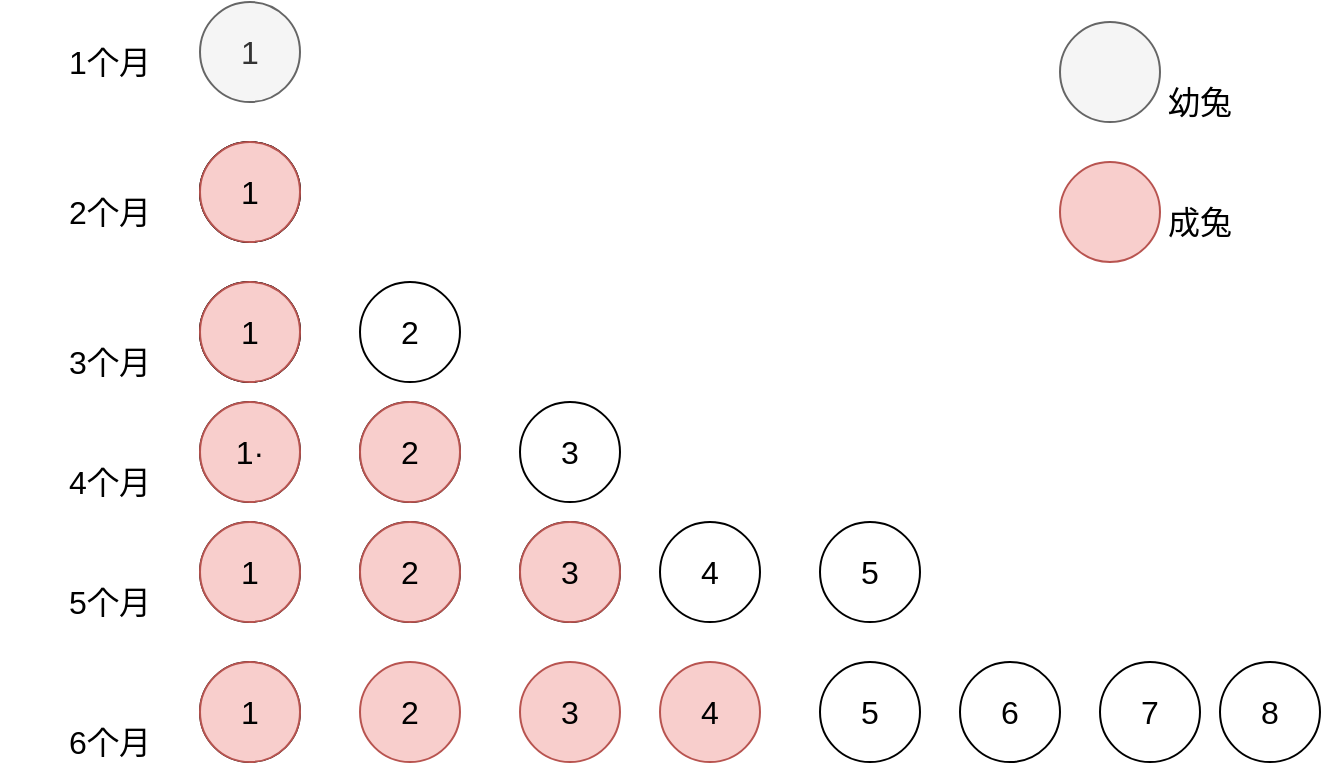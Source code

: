 <mxfile version="13.6.6" type="device"><diagram id="d2cTpZ2LKlSMdsCgzqIA" name="第 1 页"><mxGraphModel dx="1422" dy="713" grid="1" gridSize="10" guides="1" tooltips="1" connect="1" arrows="1" fold="1" page="1" pageScale="1" pageWidth="827" pageHeight="1169" math="0" shadow="0"><root><mxCell id="0"/><mxCell id="1" parent="0"/><mxCell id="ADKlGu0AxCWZk00pZ857-1" value="1" style="ellipse;whiteSpace=wrap;html=1;aspect=fixed;fillColor=#f5f5f5;strokeColor=#666666;fontColor=#333333;fontSize=16;" vertex="1" parent="1"><mxGeometry x="100" y="120" width="50" height="50" as="geometry"/></mxCell><mxCell id="ADKlGu0AxCWZk00pZ857-2" value="" style="ellipse;whiteSpace=wrap;html=1;aspect=fixed;fontSize=16;" vertex="1" parent="1"><mxGeometry x="100" y="190" width="50" height="50" as="geometry"/></mxCell><mxCell id="ADKlGu0AxCWZk00pZ857-3" value="" style="ellipse;whiteSpace=wrap;html=1;aspect=fixed;fontSize=16;" vertex="1" parent="1"><mxGeometry x="100" y="260" width="50" height="50" as="geometry"/></mxCell><mxCell id="ADKlGu0AxCWZk00pZ857-4" value="2" style="ellipse;whiteSpace=wrap;html=1;aspect=fixed;fontSize=16;" vertex="1" parent="1"><mxGeometry x="180" y="260" width="50" height="50" as="geometry"/></mxCell><mxCell id="ADKlGu0AxCWZk00pZ857-5" value="" style="ellipse;whiteSpace=wrap;html=1;aspect=fixed;fontSize=16;" vertex="1" parent="1"><mxGeometry x="100" y="320" width="50" height="50" as="geometry"/></mxCell><mxCell id="ADKlGu0AxCWZk00pZ857-6" value="" style="ellipse;whiteSpace=wrap;html=1;aspect=fixed;fontSize=16;" vertex="1" parent="1"><mxGeometry x="180" y="320" width="50" height="50" as="geometry"/></mxCell><mxCell id="ADKlGu0AxCWZk00pZ857-7" value="3" style="ellipse;whiteSpace=wrap;html=1;aspect=fixed;fontSize=16;" vertex="1" parent="1"><mxGeometry x="260" y="320" width="50" height="50" as="geometry"/></mxCell><mxCell id="ADKlGu0AxCWZk00pZ857-8" value="" style="ellipse;whiteSpace=wrap;html=1;aspect=fixed;fontSize=16;" vertex="1" parent="1"><mxGeometry x="100" y="380" width="50" height="50" as="geometry"/></mxCell><mxCell id="ADKlGu0AxCWZk00pZ857-9" value="" style="ellipse;whiteSpace=wrap;html=1;aspect=fixed;fontSize=16;" vertex="1" parent="1"><mxGeometry x="180" y="380" width="50" height="50" as="geometry"/></mxCell><mxCell id="ADKlGu0AxCWZk00pZ857-10" value="" style="ellipse;whiteSpace=wrap;html=1;aspect=fixed;fontSize=16;" vertex="1" parent="1"><mxGeometry x="260" y="380" width="50" height="50" as="geometry"/></mxCell><mxCell id="ADKlGu0AxCWZk00pZ857-11" value="4" style="ellipse;whiteSpace=wrap;html=1;aspect=fixed;fontSize=16;" vertex="1" parent="1"><mxGeometry x="330" y="380" width="50" height="50" as="geometry"/></mxCell><mxCell id="ADKlGu0AxCWZk00pZ857-12" value="5" style="ellipse;whiteSpace=wrap;html=1;aspect=fixed;fontSize=16;" vertex="1" parent="1"><mxGeometry x="410" y="380" width="50" height="50" as="geometry"/></mxCell><mxCell id="ADKlGu0AxCWZk00pZ857-14" value="" style="ellipse;whiteSpace=wrap;html=1;aspect=fixed;fontSize=16;" vertex="1" parent="1"><mxGeometry x="100" y="450" width="50" height="50" as="geometry"/></mxCell><mxCell id="ADKlGu0AxCWZk00pZ857-15" value="2" style="ellipse;whiteSpace=wrap;html=1;aspect=fixed;fillColor=#f8cecc;strokeColor=#b85450;fontSize=16;" vertex="1" parent="1"><mxGeometry x="180" y="450" width="50" height="50" as="geometry"/></mxCell><mxCell id="ADKlGu0AxCWZk00pZ857-16" value="3" style="ellipse;whiteSpace=wrap;html=1;aspect=fixed;fillColor=#f8cecc;strokeColor=#b85450;fontSize=16;" vertex="1" parent="1"><mxGeometry x="260" y="450" width="50" height="50" as="geometry"/></mxCell><mxCell id="ADKlGu0AxCWZk00pZ857-17" value="4" style="ellipse;whiteSpace=wrap;html=1;aspect=fixed;fillColor=#f8cecc;strokeColor=#b85450;fontSize=16;" vertex="1" parent="1"><mxGeometry x="330" y="450" width="50" height="50" as="geometry"/></mxCell><mxCell id="ADKlGu0AxCWZk00pZ857-18" value="5" style="ellipse;whiteSpace=wrap;html=1;aspect=fixed;fontSize=16;" vertex="1" parent="1"><mxGeometry x="410" y="450" width="50" height="50" as="geometry"/></mxCell><mxCell id="ADKlGu0AxCWZk00pZ857-19" value="6" style="ellipse;whiteSpace=wrap;html=1;aspect=fixed;fontSize=16;" vertex="1" parent="1"><mxGeometry x="480" y="450" width="50" height="50" as="geometry"/></mxCell><mxCell id="ADKlGu0AxCWZk00pZ857-20" value="" style="ellipse;whiteSpace=wrap;html=1;aspect=fixed;fontSize=16;" vertex="1" parent="1"><mxGeometry x="100" y="190" width="50" height="50" as="geometry"/></mxCell><mxCell id="ADKlGu0AxCWZk00pZ857-21" value="" style="ellipse;whiteSpace=wrap;html=1;aspect=fixed;fontSize=16;" vertex="1" parent="1"><mxGeometry x="100" y="260" width="50" height="50" as="geometry"/></mxCell><mxCell id="ADKlGu0AxCWZk00pZ857-22" value="1" style="ellipse;whiteSpace=wrap;html=1;aspect=fixed;fillColor=#f8cecc;strokeColor=#b85450;fontSize=16;" vertex="1" parent="1"><mxGeometry x="100" y="190" width="50" height="50" as="geometry"/></mxCell><mxCell id="ADKlGu0AxCWZk00pZ857-23" value="1" style="ellipse;whiteSpace=wrap;html=1;aspect=fixed;fillColor=#f8cecc;strokeColor=#b85450;fontSize=16;" vertex="1" parent="1"><mxGeometry x="100" y="260" width="50" height="50" as="geometry"/></mxCell><mxCell id="ADKlGu0AxCWZk00pZ857-24" value="2" style="ellipse;whiteSpace=wrap;html=1;aspect=fixed;fillColor=#f8cecc;strokeColor=#b85450;fontSize=16;" vertex="1" parent="1"><mxGeometry x="180" y="320" width="50" height="50" as="geometry"/></mxCell><mxCell id="ADKlGu0AxCWZk00pZ857-25" value="1·" style="ellipse;whiteSpace=wrap;html=1;aspect=fixed;fillColor=#f8cecc;strokeColor=#b85450;fontSize=16;" vertex="1" parent="1"><mxGeometry x="100" y="320" width="50" height="50" as="geometry"/></mxCell><mxCell id="ADKlGu0AxCWZk00pZ857-26" value="1" style="ellipse;whiteSpace=wrap;html=1;aspect=fixed;fillColor=#f8cecc;strokeColor=#b85450;fontSize=16;" vertex="1" parent="1"><mxGeometry x="100" y="380" width="50" height="50" as="geometry"/></mxCell><mxCell id="ADKlGu0AxCWZk00pZ857-27" value="2" style="ellipse;whiteSpace=wrap;html=1;aspect=fixed;fillColor=#f8cecc;strokeColor=#b85450;fontSize=16;" vertex="1" parent="1"><mxGeometry x="180" y="380" width="50" height="50" as="geometry"/></mxCell><mxCell id="ADKlGu0AxCWZk00pZ857-28" value="3" style="ellipse;whiteSpace=wrap;html=1;aspect=fixed;fillColor=#f8cecc;strokeColor=#b85450;fontSize=16;" vertex="1" parent="1"><mxGeometry x="260" y="380" width="50" height="50" as="geometry"/></mxCell><mxCell id="ADKlGu0AxCWZk00pZ857-29" value="1" style="ellipse;whiteSpace=wrap;html=1;aspect=fixed;fillColor=#f8cecc;strokeColor=#b85450;fontSize=16;" vertex="1" parent="1"><mxGeometry x="100" y="450" width="50" height="50" as="geometry"/></mxCell><mxCell id="ADKlGu0AxCWZk00pZ857-31" value="7" style="ellipse;whiteSpace=wrap;html=1;aspect=fixed;fontSize=16;" vertex="1" parent="1"><mxGeometry x="550" y="450" width="50" height="50" as="geometry"/></mxCell><mxCell id="ADKlGu0AxCWZk00pZ857-32" value="8" style="ellipse;whiteSpace=wrap;html=1;aspect=fixed;fontSize=16;" vertex="1" parent="1"><mxGeometry x="610" y="450" width="50" height="50" as="geometry"/></mxCell><mxCell id="ADKlGu0AxCWZk00pZ857-33" value="" style="ellipse;whiteSpace=wrap;html=1;aspect=fixed;fillColor=#f5f5f5;strokeColor=#666666;fontColor=#333333;fontSize=16;" vertex="1" parent="1"><mxGeometry x="530" y="130" width="50" height="50" as="geometry"/></mxCell><mxCell id="ADKlGu0AxCWZk00pZ857-34" value="" style="ellipse;whiteSpace=wrap;html=1;aspect=fixed;fillColor=#f8cecc;strokeColor=#b85450;fontSize=16;" vertex="1" parent="1"><mxGeometry x="530" y="200" width="50" height="50" as="geometry"/></mxCell><mxCell id="ADKlGu0AxCWZk00pZ857-35" value="幼兔" style="text;html=1;strokeColor=none;fillColor=none;align=center;verticalAlign=middle;whiteSpace=wrap;rounded=0;fontSize=16;" vertex="1" parent="1"><mxGeometry x="580" y="160" width="40" height="20" as="geometry"/></mxCell><mxCell id="ADKlGu0AxCWZk00pZ857-36" value="成兔" style="text;html=1;strokeColor=none;fillColor=none;align=center;verticalAlign=middle;whiteSpace=wrap;rounded=0;fontSize=16;" vertex="1" parent="1"><mxGeometry x="580" y="220" width="40" height="20" as="geometry"/></mxCell><mxCell id="ADKlGu0AxCWZk00pZ857-37" value="1个月" style="text;html=1;strokeColor=none;fillColor=none;align=center;verticalAlign=middle;whiteSpace=wrap;rounded=0;fontSize=16;" vertex="1" parent="1"><mxGeometry y="140" width="110" height="20" as="geometry"/></mxCell><mxCell id="ADKlGu0AxCWZk00pZ857-38" value="2个月" style="text;html=1;strokeColor=none;fillColor=none;align=center;verticalAlign=middle;whiteSpace=wrap;rounded=0;fontSize=16;" vertex="1" parent="1"><mxGeometry y="215" width="110" height="20" as="geometry"/></mxCell><mxCell id="ADKlGu0AxCWZk00pZ857-39" value="3个月" style="text;html=1;strokeColor=none;fillColor=none;align=center;verticalAlign=middle;whiteSpace=wrap;rounded=0;fontSize=16;" vertex="1" parent="1"><mxGeometry y="290" width="110" height="20" as="geometry"/></mxCell><mxCell id="ADKlGu0AxCWZk00pZ857-40" value="4个月" style="text;html=1;strokeColor=none;fillColor=none;align=center;verticalAlign=middle;whiteSpace=wrap;rounded=0;fontSize=16;" vertex="1" parent="1"><mxGeometry y="350" width="110" height="20" as="geometry"/></mxCell><mxCell id="ADKlGu0AxCWZk00pZ857-41" value="5个月" style="text;html=1;strokeColor=none;fillColor=none;align=center;verticalAlign=middle;whiteSpace=wrap;rounded=0;fontSize=16;" vertex="1" parent="1"><mxGeometry y="410" width="110" height="20" as="geometry"/></mxCell><mxCell id="ADKlGu0AxCWZk00pZ857-42" value="6个月" style="text;html=1;strokeColor=none;fillColor=none;align=center;verticalAlign=middle;whiteSpace=wrap;rounded=0;fontSize=16;" vertex="1" parent="1"><mxGeometry y="480" width="110" height="20" as="geometry"/></mxCell></root></mxGraphModel></diagram></mxfile>